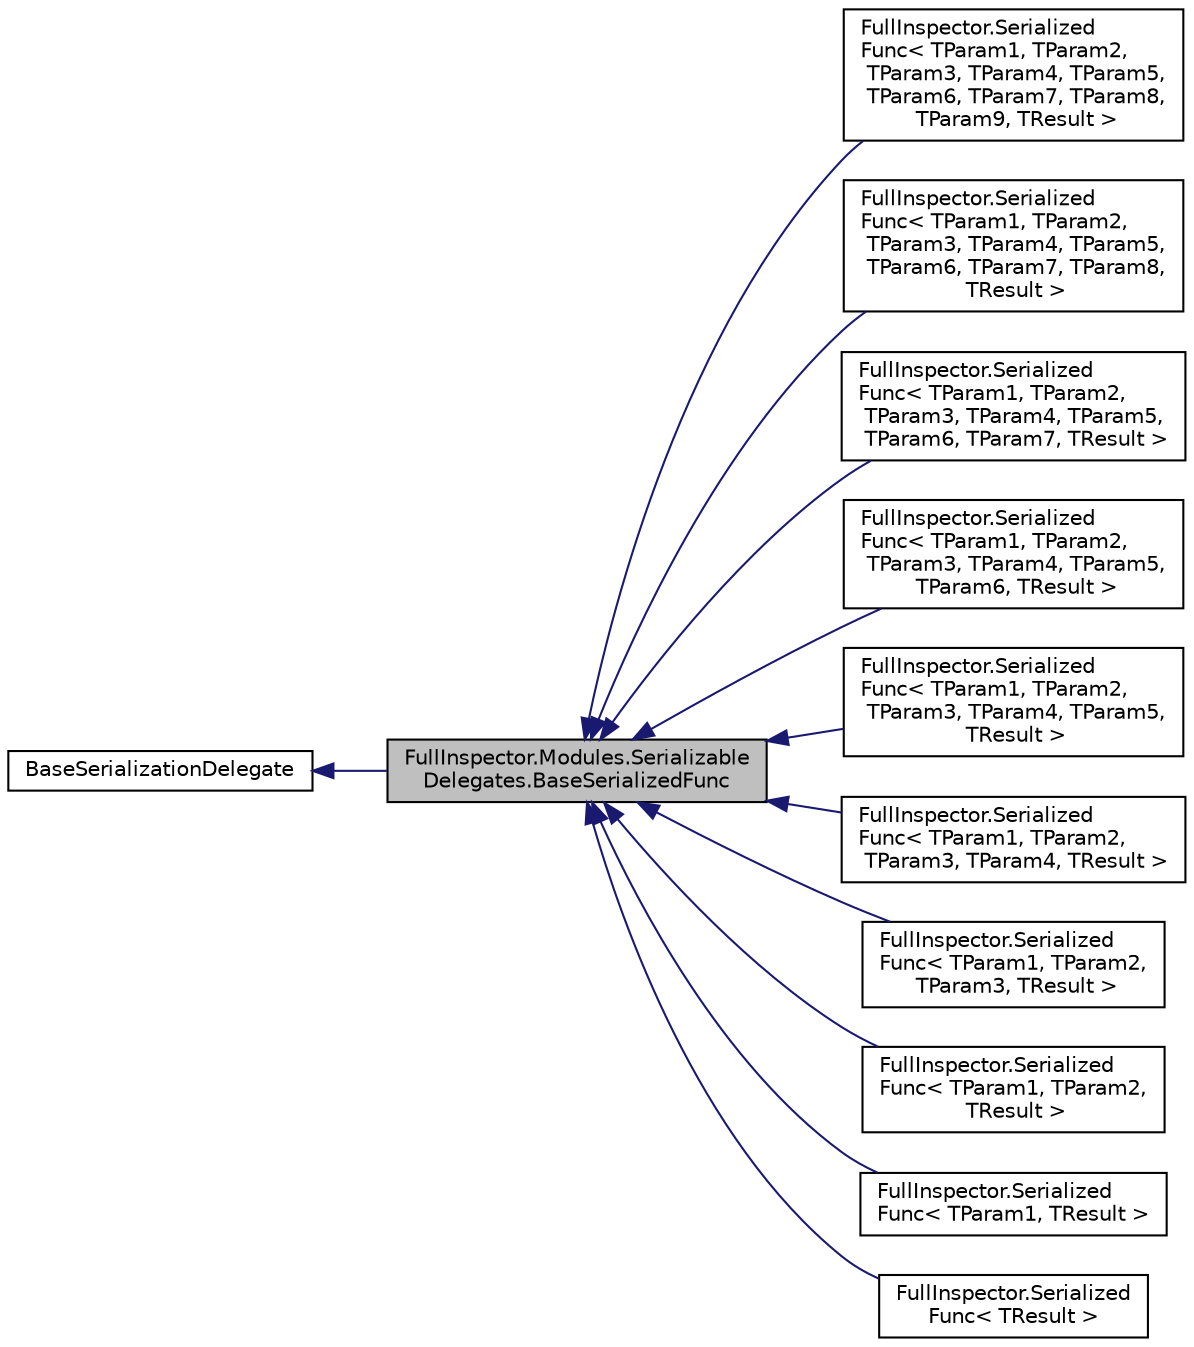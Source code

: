 digraph "FullInspector.Modules.SerializableDelegates.BaseSerializedFunc"
{
  edge [fontname="Helvetica",fontsize="10",labelfontname="Helvetica",labelfontsize="10"];
  node [fontname="Helvetica",fontsize="10",shape=record];
  rankdir="LR";
  Node1 [label="FullInspector.Modules.Serializable\lDelegates.BaseSerializedFunc",height=0.2,width=0.4,color="black", fillcolor="grey75", style="filled" fontcolor="black"];
  Node2 -> Node1 [dir="back",color="midnightblue",fontsize="10",style="solid",fontname="Helvetica"];
  Node2 [label="BaseSerializationDelegate",height=0.2,width=0.4,color="black", fillcolor="white", style="filled",URL="$class_full_inspector_1_1_modules_1_1_serializable_delegates_1_1_base_serialization_delegate.html"];
  Node1 -> Node3 [dir="back",color="midnightblue",fontsize="10",style="solid",fontname="Helvetica"];
  Node3 [label="FullInspector.Serialized\lFunc\< TParam1, TParam2,\l TParam3, TParam4, TParam5,\l TParam6, TParam7, TParam8,\l TParam9, TResult \>",height=0.2,width=0.4,color="black", fillcolor="white", style="filled",URL="$class_full_inspector_1_1_serialized_func_3_01_t_param1_00_01_t_param2_00_01_t_param3_00_01_t_par67521d8a4af82215438770c4b143d3ed.html"];
  Node1 -> Node4 [dir="back",color="midnightblue",fontsize="10",style="solid",fontname="Helvetica"];
  Node4 [label="FullInspector.Serialized\lFunc\< TParam1, TParam2,\l TParam3, TParam4, TParam5,\l TParam6, TParam7, TParam8,\l TResult \>",height=0.2,width=0.4,color="black", fillcolor="white", style="filled",URL="$class_full_inspector_1_1_serialized_func_3_01_t_param1_00_01_t_param2_00_01_t_param3_00_01_t_par438ba295d8a13f12eafdce3ae5a61fcd.html"];
  Node1 -> Node5 [dir="back",color="midnightblue",fontsize="10",style="solid",fontname="Helvetica"];
  Node5 [label="FullInspector.Serialized\lFunc\< TParam1, TParam2,\l TParam3, TParam4, TParam5,\l TParam6, TParam7, TResult \>",height=0.2,width=0.4,color="black", fillcolor="white", style="filled",URL="$class_full_inspector_1_1_serialized_func_3_01_t_param1_00_01_t_param2_00_01_t_param3_00_01_t_par171063875e8f2615edec862b026ee00d.html"];
  Node1 -> Node6 [dir="back",color="midnightblue",fontsize="10",style="solid",fontname="Helvetica"];
  Node6 [label="FullInspector.Serialized\lFunc\< TParam1, TParam2,\l TParam3, TParam4, TParam5,\l TParam6, TResult \>",height=0.2,width=0.4,color="black", fillcolor="white", style="filled",URL="$class_full_inspector_1_1_serialized_func_3_01_t_param1_00_01_t_param2_00_01_t_param3_00_01_t_parce173f8053ae31f8e852506d7a333e4e.html"];
  Node1 -> Node7 [dir="back",color="midnightblue",fontsize="10",style="solid",fontname="Helvetica"];
  Node7 [label="FullInspector.Serialized\lFunc\< TParam1, TParam2,\l TParam3, TParam4, TParam5,\l TResult \>",height=0.2,width=0.4,color="black", fillcolor="white", style="filled",URL="$class_full_inspector_1_1_serialized_func_3_01_t_param1_00_01_t_param2_00_01_t_param3_00_01_t_par700edfa63dc72b9524ac34156ce026ca.html"];
  Node1 -> Node8 [dir="back",color="midnightblue",fontsize="10",style="solid",fontname="Helvetica"];
  Node8 [label="FullInspector.Serialized\lFunc\< TParam1, TParam2,\l TParam3, TParam4, TResult \>",height=0.2,width=0.4,color="black", fillcolor="white", style="filled",URL="$class_full_inspector_1_1_serialized_func_3_01_t_param1_00_01_t_param2_00_01_t_param3_00_01_t_param4_00_01_t_result_01_4.html"];
  Node1 -> Node9 [dir="back",color="midnightblue",fontsize="10",style="solid",fontname="Helvetica"];
  Node9 [label="FullInspector.Serialized\lFunc\< TParam1, TParam2,\l TParam3, TResult \>",height=0.2,width=0.4,color="black", fillcolor="white", style="filled",URL="$class_full_inspector_1_1_serialized_func_3_01_t_param1_00_01_t_param2_00_01_t_param3_00_01_t_result_01_4.html"];
  Node1 -> Node10 [dir="back",color="midnightblue",fontsize="10",style="solid",fontname="Helvetica"];
  Node10 [label="FullInspector.Serialized\lFunc\< TParam1, TParam2,\l TResult \>",height=0.2,width=0.4,color="black", fillcolor="white", style="filled",URL="$class_full_inspector_1_1_serialized_func_3_01_t_param1_00_01_t_param2_00_01_t_result_01_4.html"];
  Node1 -> Node11 [dir="back",color="midnightblue",fontsize="10",style="solid",fontname="Helvetica"];
  Node11 [label="FullInspector.Serialized\lFunc\< TParam1, TResult \>",height=0.2,width=0.4,color="black", fillcolor="white", style="filled",URL="$class_full_inspector_1_1_serialized_func_3_01_t_param1_00_01_t_result_01_4.html"];
  Node1 -> Node12 [dir="back",color="midnightblue",fontsize="10",style="solid",fontname="Helvetica"];
  Node12 [label="FullInspector.Serialized\lFunc\< TResult \>",height=0.2,width=0.4,color="black", fillcolor="white", style="filled",URL="$class_full_inspector_1_1_serialized_func_3_01_t_result_01_4.html"];
}
